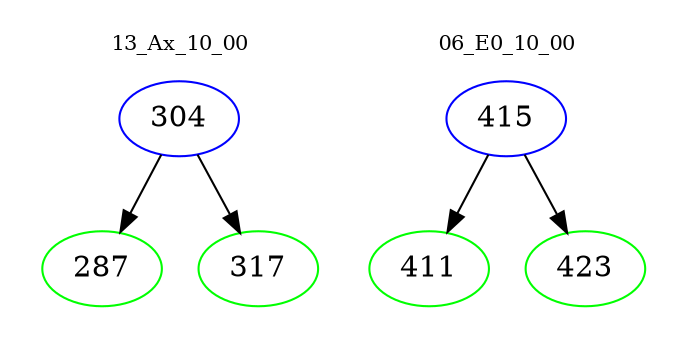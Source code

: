 digraph{
subgraph cluster_0 {
color = white
label = "13_Ax_10_00";
fontsize=10;
T0_304 [label="304", color="blue"]
T0_304 -> T0_287 [color="black"]
T0_287 [label="287", color="green"]
T0_304 -> T0_317 [color="black"]
T0_317 [label="317", color="green"]
}
subgraph cluster_1 {
color = white
label = "06_E0_10_00";
fontsize=10;
T1_415 [label="415", color="blue"]
T1_415 -> T1_411 [color="black"]
T1_411 [label="411", color="green"]
T1_415 -> T1_423 [color="black"]
T1_423 [label="423", color="green"]
}
}
